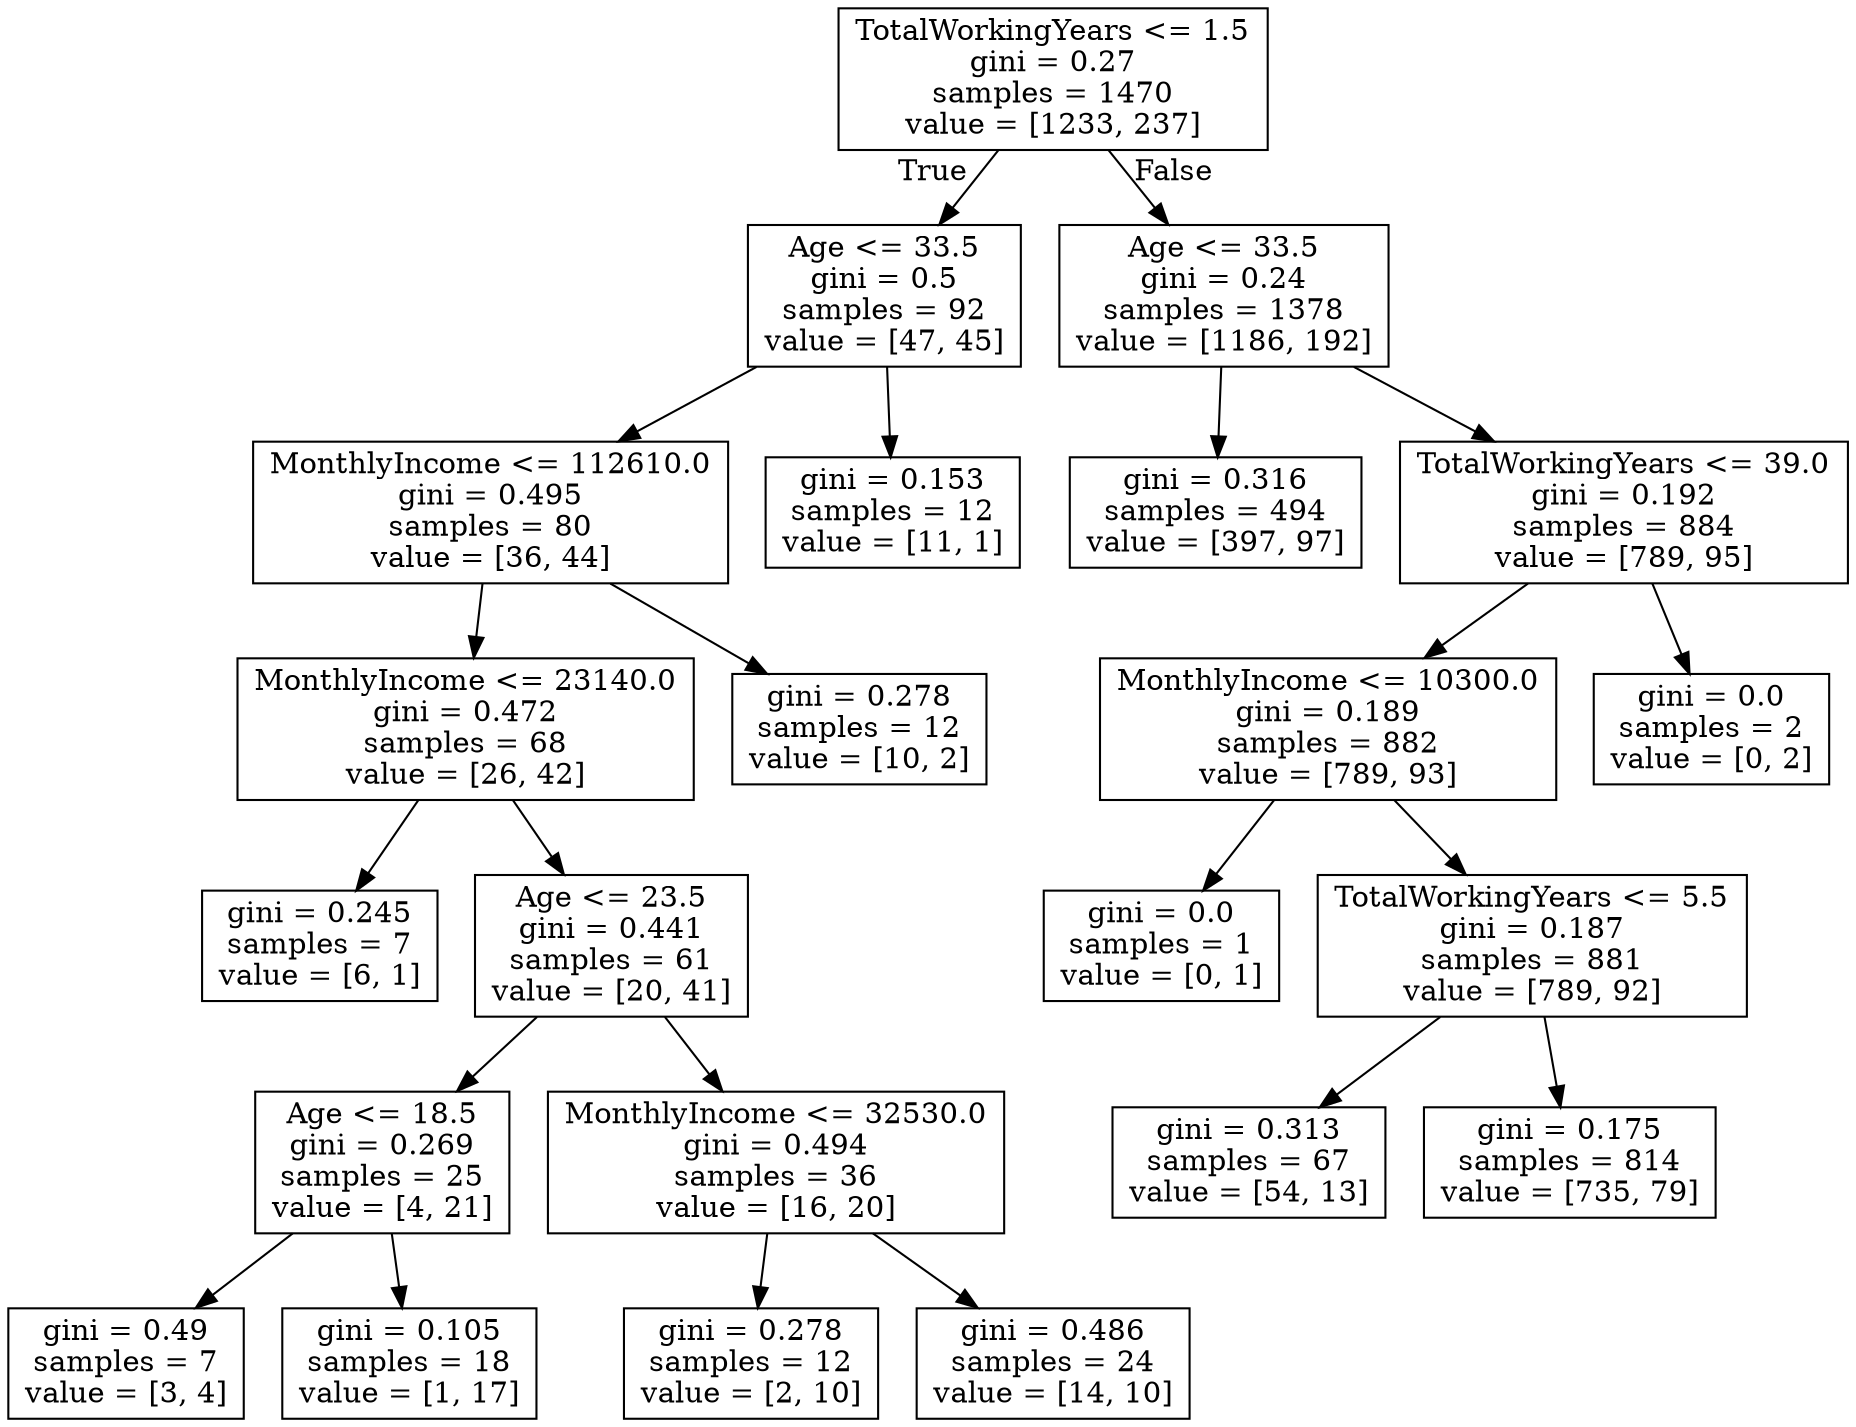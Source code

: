 digraph Tree {
node [shape=box] ;
0 [label="TotalWorkingYears <= 1.5\ngini = 0.27\nsamples = 1470\nvalue = [1233, 237]"] ;
1 [label="Age <= 33.5\ngini = 0.5\nsamples = 92\nvalue = [47, 45]"] ;
0 -> 1 [labeldistance=2.5, labelangle=45, headlabel="True"] ;
5 [label="MonthlyIncome <= 112610.0\ngini = 0.495\nsamples = 80\nvalue = [36, 44]"] ;
1 -> 5 ;
7 [label="MonthlyIncome <= 23140.0\ngini = 0.472\nsamples = 68\nvalue = [26, 42]"] ;
5 -> 7 ;
9 [label="gini = 0.245\nsamples = 7\nvalue = [6, 1]"] ;
7 -> 9 ;
10 [label="Age <= 23.5\ngini = 0.441\nsamples = 61\nvalue = [20, 41]"] ;
7 -> 10 ;
13 [label="Age <= 18.5\ngini = 0.269\nsamples = 25\nvalue = [4, 21]"] ;
10 -> 13 ;
19 [label="gini = 0.49\nsamples = 7\nvalue = [3, 4]"] ;
13 -> 19 ;
20 [label="gini = 0.105\nsamples = 18\nvalue = [1, 17]"] ;
13 -> 20 ;
14 [label="MonthlyIncome <= 32530.0\ngini = 0.494\nsamples = 36\nvalue = [16, 20]"] ;
10 -> 14 ;
15 [label="gini = 0.278\nsamples = 12\nvalue = [2, 10]"] ;
14 -> 15 ;
16 [label="gini = 0.486\nsamples = 24\nvalue = [14, 10]"] ;
14 -> 16 ;
8 [label="gini = 0.278\nsamples = 12\nvalue = [10, 2]"] ;
5 -> 8 ;
6 [label="gini = 0.153\nsamples = 12\nvalue = [11, 1]"] ;
1 -> 6 ;
2 [label="Age <= 33.5\ngini = 0.24\nsamples = 1378\nvalue = [1186, 192]"] ;
0 -> 2 [labeldistance=2.5, labelangle=-45, headlabel="False"] ;
3 [label="gini = 0.316\nsamples = 494\nvalue = [397, 97]"] ;
2 -> 3 ;
4 [label="TotalWorkingYears <= 39.0\ngini = 0.192\nsamples = 884\nvalue = [789, 95]"] ;
2 -> 4 ;
11 [label="MonthlyIncome <= 10300.0\ngini = 0.189\nsamples = 882\nvalue = [789, 93]"] ;
4 -> 11 ;
17 [label="gini = 0.0\nsamples = 1\nvalue = [0, 1]"] ;
11 -> 17 ;
18 [label="TotalWorkingYears <= 5.5\ngini = 0.187\nsamples = 881\nvalue = [789, 92]"] ;
11 -> 18 ;
21 [label="gini = 0.313\nsamples = 67\nvalue = [54, 13]"] ;
18 -> 21 ;
22 [label="gini = 0.175\nsamples = 814\nvalue = [735, 79]"] ;
18 -> 22 ;
12 [label="gini = 0.0\nsamples = 2\nvalue = [0, 2]"] ;
4 -> 12 ;
}